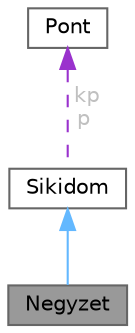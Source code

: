 digraph "Negyzet"
{
 // LATEX_PDF_SIZE
  bgcolor="transparent";
  edge [fontname=Helvetica,fontsize=10,labelfontname=Helvetica,labelfontsize=10];
  node [fontname=Helvetica,fontsize=10,shape=box,height=0.2,width=0.4];
  Node1 [id="Node000001",label="Negyzet",height=0.2,width=0.4,color="gray40", fillcolor="grey60", style="filled", fontcolor="black",tooltip=" "];
  Node2 -> Node1 [id="edge5_Node000001_Node000002",dir="back",color="steelblue1",style="solid",tooltip=" "];
  Node2 [id="Node000002",label="Sikidom",height=0.2,width=0.4,color="gray40", fillcolor="white", style="filled",URL="$class_sikidom.html",tooltip="Sikidom osztály. A sikidom osztály egy absztrakt osztály, melynek leszármazottai a különböző (szabály..."];
  Node3 -> Node2 [id="edge6_Node000002_Node000003",dir="back",color="darkorchid3",style="dashed",tooltip=" ",label=" kp\np",fontcolor="grey" ];
  Node3 [id="Node000003",label="Pont",height=0.2,width=0.4,color="gray40", fillcolor="white", style="filled",URL="$class_pont.html",tooltip="Pont osztály A pontokat a síkon tárolja, x és y koordinátákkal."];
}
